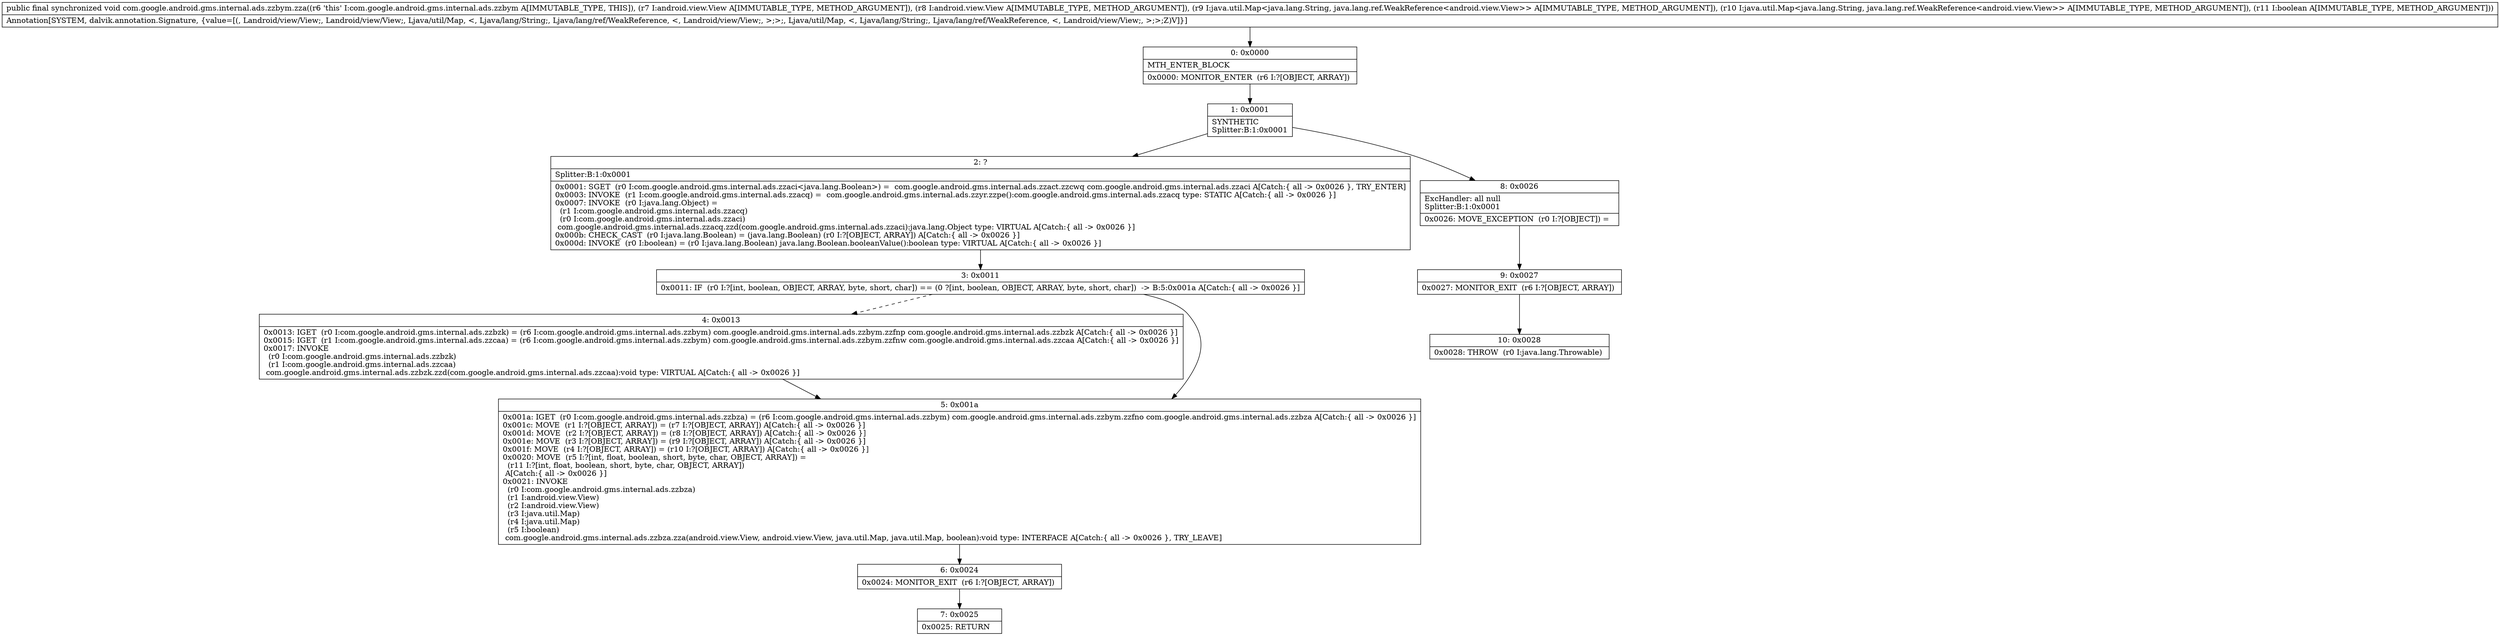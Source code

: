 digraph "CFG forcom.google.android.gms.internal.ads.zzbym.zza(Landroid\/view\/View;Landroid\/view\/View;Ljava\/util\/Map;Ljava\/util\/Map;Z)V" {
Node_0 [shape=record,label="{0\:\ 0x0000|MTH_ENTER_BLOCK\l|0x0000: MONITOR_ENTER  (r6 I:?[OBJECT, ARRAY]) \l}"];
Node_1 [shape=record,label="{1\:\ 0x0001|SYNTHETIC\lSplitter:B:1:0x0001\l}"];
Node_2 [shape=record,label="{2\:\ ?|Splitter:B:1:0x0001\l|0x0001: SGET  (r0 I:com.google.android.gms.internal.ads.zzaci\<java.lang.Boolean\>) =  com.google.android.gms.internal.ads.zzact.zzcwq com.google.android.gms.internal.ads.zzaci A[Catch:\{ all \-\> 0x0026 \}, TRY_ENTER]\l0x0003: INVOKE  (r1 I:com.google.android.gms.internal.ads.zzacq) =  com.google.android.gms.internal.ads.zzyr.zzpe():com.google.android.gms.internal.ads.zzacq type: STATIC A[Catch:\{ all \-\> 0x0026 \}]\l0x0007: INVOKE  (r0 I:java.lang.Object) = \l  (r1 I:com.google.android.gms.internal.ads.zzacq)\l  (r0 I:com.google.android.gms.internal.ads.zzaci)\l com.google.android.gms.internal.ads.zzacq.zzd(com.google.android.gms.internal.ads.zzaci):java.lang.Object type: VIRTUAL A[Catch:\{ all \-\> 0x0026 \}]\l0x000b: CHECK_CAST  (r0 I:java.lang.Boolean) = (java.lang.Boolean) (r0 I:?[OBJECT, ARRAY]) A[Catch:\{ all \-\> 0x0026 \}]\l0x000d: INVOKE  (r0 I:boolean) = (r0 I:java.lang.Boolean) java.lang.Boolean.booleanValue():boolean type: VIRTUAL A[Catch:\{ all \-\> 0x0026 \}]\l}"];
Node_3 [shape=record,label="{3\:\ 0x0011|0x0011: IF  (r0 I:?[int, boolean, OBJECT, ARRAY, byte, short, char]) == (0 ?[int, boolean, OBJECT, ARRAY, byte, short, char])  \-\> B:5:0x001a A[Catch:\{ all \-\> 0x0026 \}]\l}"];
Node_4 [shape=record,label="{4\:\ 0x0013|0x0013: IGET  (r0 I:com.google.android.gms.internal.ads.zzbzk) = (r6 I:com.google.android.gms.internal.ads.zzbym) com.google.android.gms.internal.ads.zzbym.zzfnp com.google.android.gms.internal.ads.zzbzk A[Catch:\{ all \-\> 0x0026 \}]\l0x0015: IGET  (r1 I:com.google.android.gms.internal.ads.zzcaa) = (r6 I:com.google.android.gms.internal.ads.zzbym) com.google.android.gms.internal.ads.zzbym.zzfnw com.google.android.gms.internal.ads.zzcaa A[Catch:\{ all \-\> 0x0026 \}]\l0x0017: INVOKE  \l  (r0 I:com.google.android.gms.internal.ads.zzbzk)\l  (r1 I:com.google.android.gms.internal.ads.zzcaa)\l com.google.android.gms.internal.ads.zzbzk.zzd(com.google.android.gms.internal.ads.zzcaa):void type: VIRTUAL A[Catch:\{ all \-\> 0x0026 \}]\l}"];
Node_5 [shape=record,label="{5\:\ 0x001a|0x001a: IGET  (r0 I:com.google.android.gms.internal.ads.zzbza) = (r6 I:com.google.android.gms.internal.ads.zzbym) com.google.android.gms.internal.ads.zzbym.zzfno com.google.android.gms.internal.ads.zzbza A[Catch:\{ all \-\> 0x0026 \}]\l0x001c: MOVE  (r1 I:?[OBJECT, ARRAY]) = (r7 I:?[OBJECT, ARRAY]) A[Catch:\{ all \-\> 0x0026 \}]\l0x001d: MOVE  (r2 I:?[OBJECT, ARRAY]) = (r8 I:?[OBJECT, ARRAY]) A[Catch:\{ all \-\> 0x0026 \}]\l0x001e: MOVE  (r3 I:?[OBJECT, ARRAY]) = (r9 I:?[OBJECT, ARRAY]) A[Catch:\{ all \-\> 0x0026 \}]\l0x001f: MOVE  (r4 I:?[OBJECT, ARRAY]) = (r10 I:?[OBJECT, ARRAY]) A[Catch:\{ all \-\> 0x0026 \}]\l0x0020: MOVE  (r5 I:?[int, float, boolean, short, byte, char, OBJECT, ARRAY]) = \l  (r11 I:?[int, float, boolean, short, byte, char, OBJECT, ARRAY])\l A[Catch:\{ all \-\> 0x0026 \}]\l0x0021: INVOKE  \l  (r0 I:com.google.android.gms.internal.ads.zzbza)\l  (r1 I:android.view.View)\l  (r2 I:android.view.View)\l  (r3 I:java.util.Map)\l  (r4 I:java.util.Map)\l  (r5 I:boolean)\l com.google.android.gms.internal.ads.zzbza.zza(android.view.View, android.view.View, java.util.Map, java.util.Map, boolean):void type: INTERFACE A[Catch:\{ all \-\> 0x0026 \}, TRY_LEAVE]\l}"];
Node_6 [shape=record,label="{6\:\ 0x0024|0x0024: MONITOR_EXIT  (r6 I:?[OBJECT, ARRAY]) \l}"];
Node_7 [shape=record,label="{7\:\ 0x0025|0x0025: RETURN   \l}"];
Node_8 [shape=record,label="{8\:\ 0x0026|ExcHandler: all null\lSplitter:B:1:0x0001\l|0x0026: MOVE_EXCEPTION  (r0 I:?[OBJECT]) =  \l}"];
Node_9 [shape=record,label="{9\:\ 0x0027|0x0027: MONITOR_EXIT  (r6 I:?[OBJECT, ARRAY]) \l}"];
Node_10 [shape=record,label="{10\:\ 0x0028|0x0028: THROW  (r0 I:java.lang.Throwable) \l}"];
MethodNode[shape=record,label="{public final synchronized void com.google.android.gms.internal.ads.zzbym.zza((r6 'this' I:com.google.android.gms.internal.ads.zzbym A[IMMUTABLE_TYPE, THIS]), (r7 I:android.view.View A[IMMUTABLE_TYPE, METHOD_ARGUMENT]), (r8 I:android.view.View A[IMMUTABLE_TYPE, METHOD_ARGUMENT]), (r9 I:java.util.Map\<java.lang.String, java.lang.ref.WeakReference\<android.view.View\>\> A[IMMUTABLE_TYPE, METHOD_ARGUMENT]), (r10 I:java.util.Map\<java.lang.String, java.lang.ref.WeakReference\<android.view.View\>\> A[IMMUTABLE_TYPE, METHOD_ARGUMENT]), (r11 I:boolean A[IMMUTABLE_TYPE, METHOD_ARGUMENT]))  | Annotation[SYSTEM, dalvik.annotation.Signature, \{value=[(, Landroid\/view\/View;, Landroid\/view\/View;, Ljava\/util\/Map, \<, Ljava\/lang\/String;, Ljava\/lang\/ref\/WeakReference, \<, Landroid\/view\/View;, \>;\>;, Ljava\/util\/Map, \<, Ljava\/lang\/String;, Ljava\/lang\/ref\/WeakReference, \<, Landroid\/view\/View;, \>;\>;Z)V]\}]\l}"];
MethodNode -> Node_0;
Node_0 -> Node_1;
Node_1 -> Node_2;
Node_1 -> Node_8;
Node_2 -> Node_3;
Node_3 -> Node_4[style=dashed];
Node_3 -> Node_5;
Node_4 -> Node_5;
Node_5 -> Node_6;
Node_6 -> Node_7;
Node_8 -> Node_9;
Node_9 -> Node_10;
}

